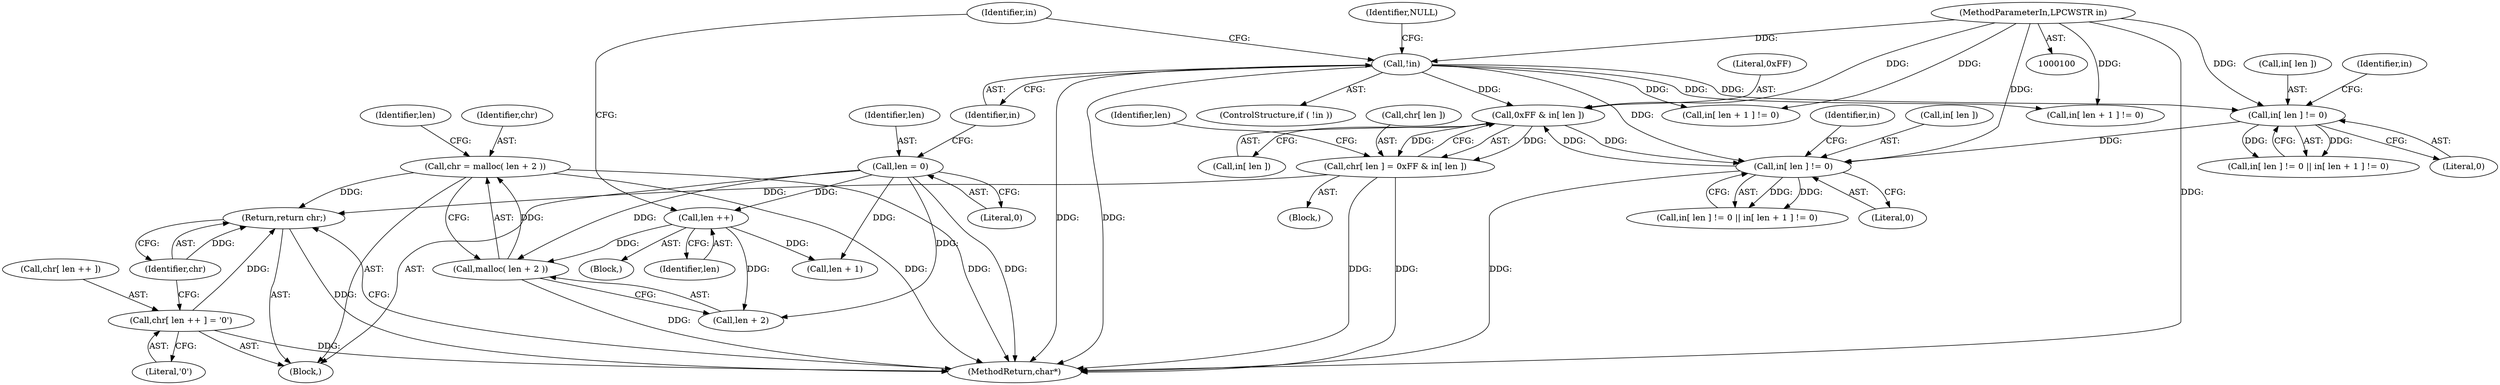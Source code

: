 digraph "0_unixODBC_45ef78e037f578b15fc58938a3a3251655e71d6f#diff-d52750c7ba4e594410438569d8e2963aL24_2@pointer" {
"1000178" [label="(Return,return chr;)"];
"1000179" [label="(Identifier,chr)"];
"1000131" [label="(Call,chr = malloc( len + 2 ))"];
"1000133" [label="(Call,malloc( len + 2 ))"];
"1000129" [label="(Call,len ++)"];
"1000105" [label="(Call,len = 0)"];
"1000172" [label="(Call,chr[ len ++ ] = '\0')"];
"1000155" [label="(Call,chr[ len ] = 0xFF & in[ len ])"];
"1000159" [label="(Call,0xFF & in[ len ])"];
"1000142" [label="(Call,in[ len ] != 0)"];
"1000116" [label="(Call,in[ len ] != 0)"];
"1000109" [label="(Call,!in)"];
"1000101" [label="(MethodParameterIn,LPCWSTR in)"];
"1000108" [label="(ControlStructure,if ( !in ))"];
"1000116" [label="(Call,in[ len ] != 0)"];
"1000105" [label="(Call,len = 0)"];
"1000179" [label="(Identifier,chr)"];
"1000178" [label="(Return,return chr;)"];
"1000131" [label="(Call,chr = malloc( len + 2 ))"];
"1000124" [label="(Call,len + 1)"];
"1000118" [label="(Identifier,in)"];
"1000129" [label="(Call,len ++)"];
"1000107" [label="(Literal,0)"];
"1000102" [label="(Block,)"];
"1000141" [label="(Call,in[ len ] != 0 || in[ len + 1 ] != 0)"];
"1000138" [label="(Identifier,len)"];
"1000159" [label="(Call,0xFF & in[ len ])"];
"1000149" [label="(Identifier,in)"];
"1000160" [label="(Literal,0xFF)"];
"1000142" [label="(Call,in[ len ] != 0)"];
"1000180" [label="(MethodReturn,char*)"];
"1000110" [label="(Identifier,in)"];
"1000106" [label="(Identifier,len)"];
"1000134" [label="(Call,len + 2)"];
"1000156" [label="(Call,chr[ len ])"];
"1000130" [label="(Identifier,len)"];
"1000172" [label="(Call,chr[ len ++ ] = '\0')"];
"1000133" [label="(Call,malloc( len + 2 ))"];
"1000165" [label="(Identifier,len)"];
"1000101" [label="(MethodParameterIn,LPCWSTR in)"];
"1000117" [label="(Call,in[ len ])"];
"1000143" [label="(Call,in[ len ])"];
"1000154" [label="(Block,)"];
"1000123" [label="(Identifier,in)"];
"1000147" [label="(Call,in[ len + 1 ] != 0)"];
"1000109" [label="(Call,!in)"];
"1000173" [label="(Call,chr[ len ++ ])"];
"1000115" [label="(Call,in[ len ] != 0 || in[ len + 1 ] != 0)"];
"1000177" [label="(Literal,'\0')"];
"1000121" [label="(Call,in[ len + 1 ] != 0)"];
"1000132" [label="(Identifier,chr)"];
"1000146" [label="(Literal,0)"];
"1000113" [label="(Identifier,NULL)"];
"1000128" [label="(Block,)"];
"1000161" [label="(Call,in[ len ])"];
"1000155" [label="(Call,chr[ len ] = 0xFF & in[ len ])"];
"1000120" [label="(Literal,0)"];
"1000178" -> "1000102"  [label="AST: "];
"1000178" -> "1000179"  [label="CFG: "];
"1000179" -> "1000178"  [label="AST: "];
"1000180" -> "1000178"  [label="CFG: "];
"1000178" -> "1000180"  [label="DDG: "];
"1000179" -> "1000178"  [label="DDG: "];
"1000131" -> "1000178"  [label="DDG: "];
"1000172" -> "1000178"  [label="DDG: "];
"1000155" -> "1000178"  [label="DDG: "];
"1000179" -> "1000172"  [label="CFG: "];
"1000131" -> "1000102"  [label="AST: "];
"1000131" -> "1000133"  [label="CFG: "];
"1000132" -> "1000131"  [label="AST: "];
"1000133" -> "1000131"  [label="AST: "];
"1000138" -> "1000131"  [label="CFG: "];
"1000131" -> "1000180"  [label="DDG: "];
"1000131" -> "1000180"  [label="DDG: "];
"1000133" -> "1000131"  [label="DDG: "];
"1000133" -> "1000134"  [label="CFG: "];
"1000134" -> "1000133"  [label="AST: "];
"1000133" -> "1000180"  [label="DDG: "];
"1000129" -> "1000133"  [label="DDG: "];
"1000105" -> "1000133"  [label="DDG: "];
"1000129" -> "1000128"  [label="AST: "];
"1000129" -> "1000130"  [label="CFG: "];
"1000130" -> "1000129"  [label="AST: "];
"1000118" -> "1000129"  [label="CFG: "];
"1000129" -> "1000124"  [label="DDG: "];
"1000105" -> "1000129"  [label="DDG: "];
"1000129" -> "1000134"  [label="DDG: "];
"1000105" -> "1000102"  [label="AST: "];
"1000105" -> "1000107"  [label="CFG: "];
"1000106" -> "1000105"  [label="AST: "];
"1000107" -> "1000105"  [label="AST: "];
"1000110" -> "1000105"  [label="CFG: "];
"1000105" -> "1000180"  [label="DDG: "];
"1000105" -> "1000124"  [label="DDG: "];
"1000105" -> "1000134"  [label="DDG: "];
"1000172" -> "1000102"  [label="AST: "];
"1000172" -> "1000177"  [label="CFG: "];
"1000173" -> "1000172"  [label="AST: "];
"1000177" -> "1000172"  [label="AST: "];
"1000172" -> "1000180"  [label="DDG: "];
"1000155" -> "1000154"  [label="AST: "];
"1000155" -> "1000159"  [label="CFG: "];
"1000156" -> "1000155"  [label="AST: "];
"1000159" -> "1000155"  [label="AST: "];
"1000165" -> "1000155"  [label="CFG: "];
"1000155" -> "1000180"  [label="DDG: "];
"1000155" -> "1000180"  [label="DDG: "];
"1000159" -> "1000155"  [label="DDG: "];
"1000159" -> "1000155"  [label="DDG: "];
"1000159" -> "1000161"  [label="CFG: "];
"1000160" -> "1000159"  [label="AST: "];
"1000161" -> "1000159"  [label="AST: "];
"1000159" -> "1000142"  [label="DDG: "];
"1000142" -> "1000159"  [label="DDG: "];
"1000109" -> "1000159"  [label="DDG: "];
"1000101" -> "1000159"  [label="DDG: "];
"1000142" -> "1000141"  [label="AST: "];
"1000142" -> "1000146"  [label="CFG: "];
"1000143" -> "1000142"  [label="AST: "];
"1000146" -> "1000142"  [label="AST: "];
"1000149" -> "1000142"  [label="CFG: "];
"1000141" -> "1000142"  [label="CFG: "];
"1000142" -> "1000180"  [label="DDG: "];
"1000142" -> "1000141"  [label="DDG: "];
"1000142" -> "1000141"  [label="DDG: "];
"1000116" -> "1000142"  [label="DDG: "];
"1000109" -> "1000142"  [label="DDG: "];
"1000101" -> "1000142"  [label="DDG: "];
"1000116" -> "1000115"  [label="AST: "];
"1000116" -> "1000120"  [label="CFG: "];
"1000117" -> "1000116"  [label="AST: "];
"1000120" -> "1000116"  [label="AST: "];
"1000123" -> "1000116"  [label="CFG: "];
"1000115" -> "1000116"  [label="CFG: "];
"1000116" -> "1000115"  [label="DDG: "];
"1000116" -> "1000115"  [label="DDG: "];
"1000109" -> "1000116"  [label="DDG: "];
"1000101" -> "1000116"  [label="DDG: "];
"1000109" -> "1000108"  [label="AST: "];
"1000109" -> "1000110"  [label="CFG: "];
"1000110" -> "1000109"  [label="AST: "];
"1000113" -> "1000109"  [label="CFG: "];
"1000118" -> "1000109"  [label="CFG: "];
"1000109" -> "1000180"  [label="DDG: "];
"1000109" -> "1000180"  [label="DDG: "];
"1000101" -> "1000109"  [label="DDG: "];
"1000109" -> "1000121"  [label="DDG: "];
"1000109" -> "1000147"  [label="DDG: "];
"1000101" -> "1000100"  [label="AST: "];
"1000101" -> "1000180"  [label="DDG: "];
"1000101" -> "1000121"  [label="DDG: "];
"1000101" -> "1000147"  [label="DDG: "];
}
